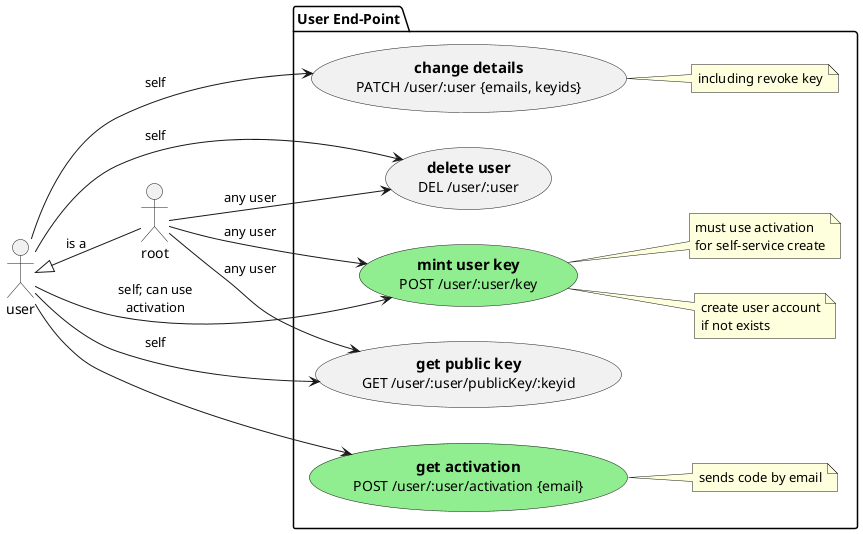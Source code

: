@startuml
'https://plantuml.com/use-case-diagram
left to right direction

:user:
:root:
user <|-- root : is a

package "User End-Point" {
  usecase changeDetails as "=== change details
  PATCH /user/:user {emails, keyids}"
  user --> (changeDetails) : self
  note right: including revoke key

  usecase getActivation #lightgreen as "=== get activation
  POST /user/:user/activation {email}"
  user --> (getActivation)
  note right: sends code by email

  usecase mintUserKey #lightgreen as "=== mint user key
  POST /user/:user/key"
  user --> mintUserKey : self; can use\nactivation
  note right of mintUserKey: must use activation\nfor self-service create
  note right of mintUserKey: create user account\nif not exists
  root --> mintUserKey : any user

  usecase deleteUser as "=== delete user
  DEL /user/:user"
  user --> deleteUser : self
  root --> deleteUser : any user

  usecase getPublicKey as "=== get public key
  GET /user/:user/publicKey/:keyid"
  user --> getPublicKey : self
  root --> getPublicKey : any user
}

@enduml